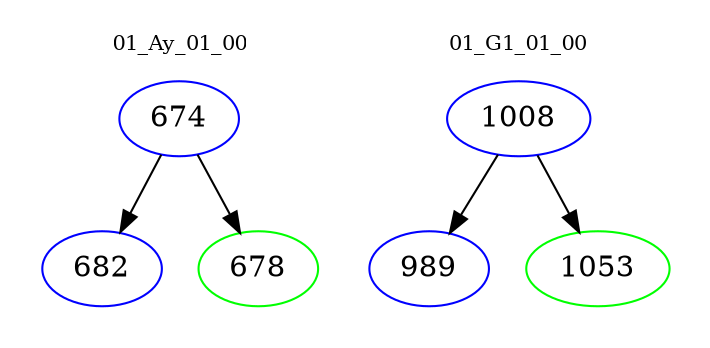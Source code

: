 digraph{
subgraph cluster_0 {
color = white
label = "01_Ay_01_00";
fontsize=10;
T0_674 [label="674", color="blue"]
T0_674 -> T0_682 [color="black"]
T0_682 [label="682", color="blue"]
T0_674 -> T0_678 [color="black"]
T0_678 [label="678", color="green"]
}
subgraph cluster_1 {
color = white
label = "01_G1_01_00";
fontsize=10;
T1_1008 [label="1008", color="blue"]
T1_1008 -> T1_989 [color="black"]
T1_989 [label="989", color="blue"]
T1_1008 -> T1_1053 [color="black"]
T1_1053 [label="1053", color="green"]
}
}
